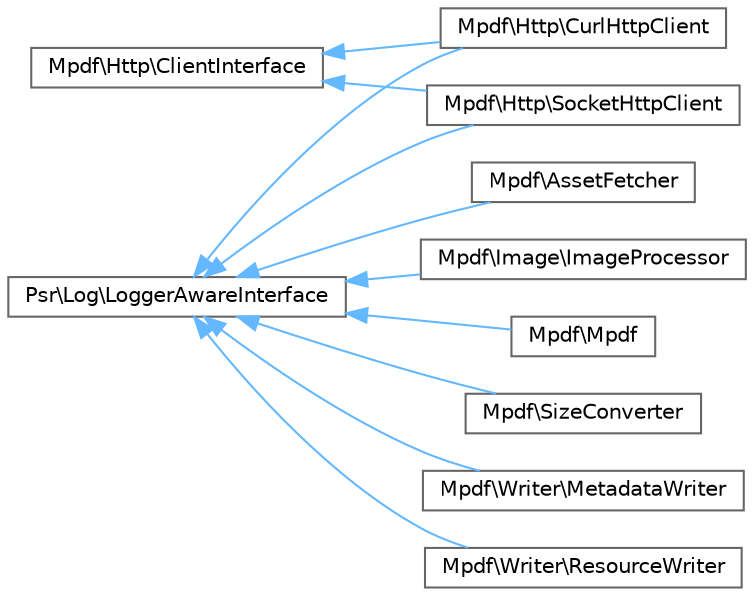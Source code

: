 digraph "Graphical Class Hierarchy"
{
 // LATEX_PDF_SIZE
  bgcolor="transparent";
  edge [fontname=Helvetica,fontsize=10,labelfontname=Helvetica,labelfontsize=10];
  node [fontname=Helvetica,fontsize=10,shape=box,height=0.2,width=0.4];
  rankdir="LR";
  Node0 [id="Node000000",label="Mpdf\\Http\\ClientInterface",height=0.2,width=0.4,color="grey40", fillcolor="white", style="filled",URL="$interfaceMpdf_1_1Http_1_1ClientInterface.html",tooltip=" "];
  Node0 -> Node1 [id="edge71_Node000000_Node000001",dir="back",color="steelblue1",style="solid",tooltip=" "];
  Node1 [id="Node000001",label="Mpdf\\Http\\CurlHttpClient",height=0.2,width=0.4,color="grey40", fillcolor="white", style="filled",URL="$classMpdf_1_1Http_1_1CurlHttpClient.html",tooltip=" "];
  Node0 -> Node4 [id="edge72_Node000000_Node000004",dir="back",color="steelblue1",style="solid",tooltip=" "];
  Node4 [id="Node000004",label="Mpdf\\Http\\SocketHttpClient",height=0.2,width=0.4,color="grey40", fillcolor="white", style="filled",URL="$classMpdf_1_1Http_1_1SocketHttpClient.html",tooltip=" "];
  Node2 [id="Node000002",label="Psr\\Log\\LoggerAwareInterface",height=0.2,width=0.4,color="grey40", fillcolor="white", style="filled",URL="$interfacePsr_1_1Log_1_1LoggerAwareInterface.html",tooltip=" "];
  Node2 -> Node3 [id="edge73_Node000002_Node000003",dir="back",color="steelblue1",style="solid",tooltip=" "];
  Node3 [id="Node000003",label="Mpdf\\AssetFetcher",height=0.2,width=0.4,color="grey40", fillcolor="white", style="filled",URL="$classMpdf_1_1AssetFetcher.html",tooltip=" "];
  Node2 -> Node1 [id="edge74_Node000002_Node000001",dir="back",color="steelblue1",style="solid",tooltip=" "];
  Node2 -> Node4 [id="edge75_Node000002_Node000004",dir="back",color="steelblue1",style="solid",tooltip=" "];
  Node2 -> Node5 [id="edge76_Node000002_Node000005",dir="back",color="steelblue1",style="solid",tooltip=" "];
  Node5 [id="Node000005",label="Mpdf\\Image\\ImageProcessor",height=0.2,width=0.4,color="grey40", fillcolor="white", style="filled",URL="$classMpdf_1_1Image_1_1ImageProcessor.html",tooltip=" "];
  Node2 -> Node6 [id="edge77_Node000002_Node000006",dir="back",color="steelblue1",style="solid",tooltip=" "];
  Node6 [id="Node000006",label="Mpdf\\Mpdf",height=0.2,width=0.4,color="grey40", fillcolor="white", style="filled",URL="$classMpdf_1_1Mpdf.html",tooltip=" "];
  Node2 -> Node7 [id="edge78_Node000002_Node000007",dir="back",color="steelblue1",style="solid",tooltip=" "];
  Node7 [id="Node000007",label="Mpdf\\SizeConverter",height=0.2,width=0.4,color="grey40", fillcolor="white", style="filled",URL="$classMpdf_1_1SizeConverter.html",tooltip=" "];
  Node2 -> Node8 [id="edge79_Node000002_Node000008",dir="back",color="steelblue1",style="solid",tooltip=" "];
  Node8 [id="Node000008",label="Mpdf\\Writer\\MetadataWriter",height=0.2,width=0.4,color="grey40", fillcolor="white", style="filled",URL="$classMpdf_1_1Writer_1_1MetadataWriter.html",tooltip=" "];
  Node2 -> Node9 [id="edge80_Node000002_Node000009",dir="back",color="steelblue1",style="solid",tooltip=" "];
  Node9 [id="Node000009",label="Mpdf\\Writer\\ResourceWriter",height=0.2,width=0.4,color="grey40", fillcolor="white", style="filled",URL="$classMpdf_1_1Writer_1_1ResourceWriter.html",tooltip=" "];
}
